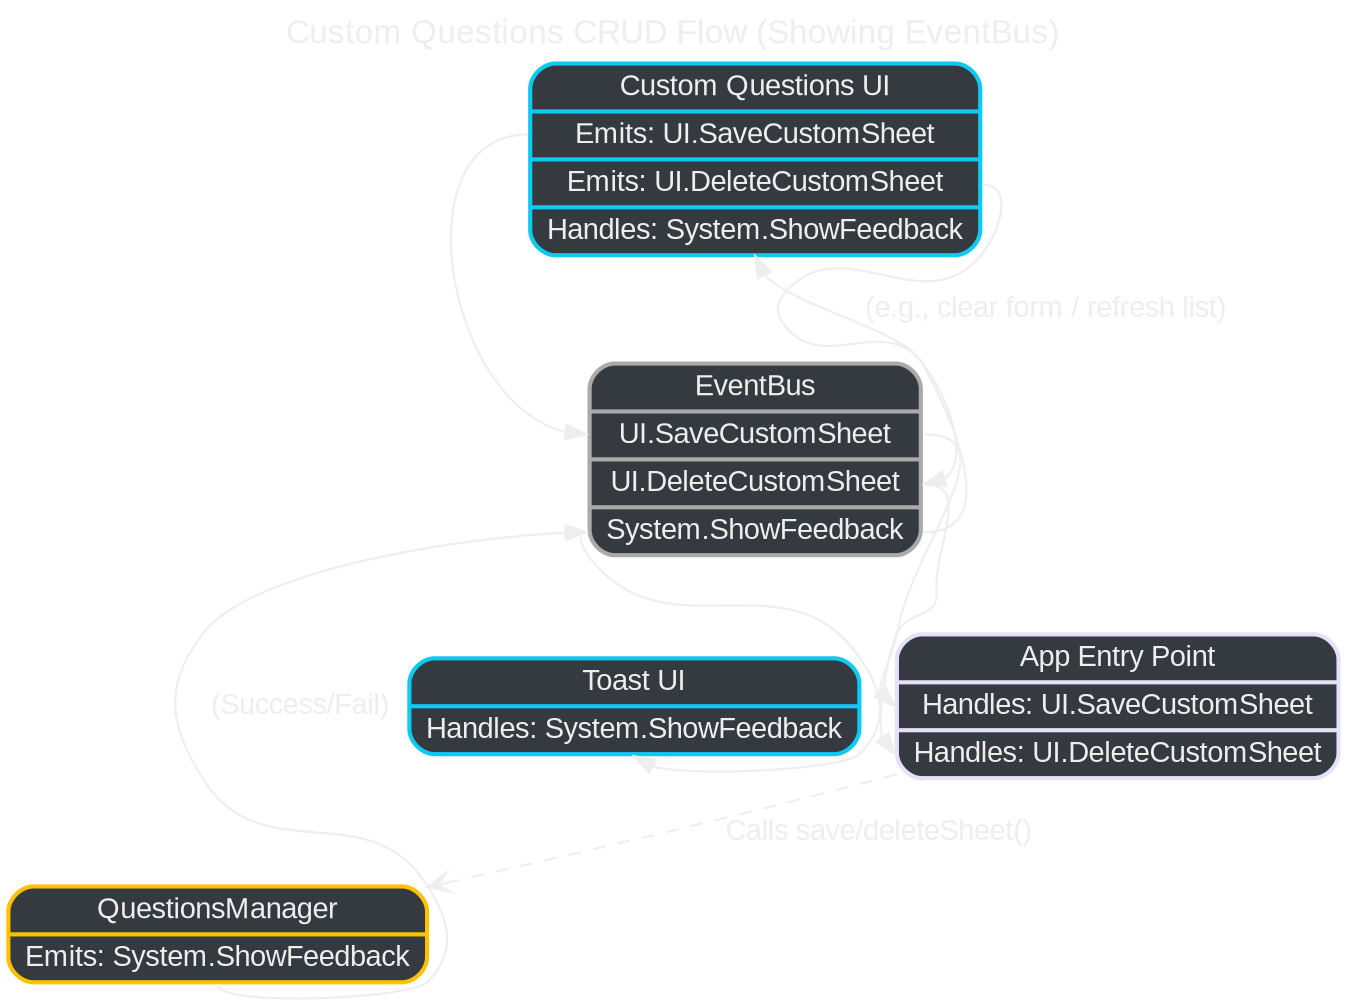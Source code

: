 digraph CustomQCRUD_WithBus {
    rankdir=TD;
    sep="0.6";
    overlap=false;
    bgcolor="transparent";
    fontname="Arial";
    node [shape=box, style="rounded,filled", fontcolor="#eeeeee", color="#eeeeee", fontname="Arial"];
    edge [fontcolor="#eeeeee", color="#eeeeee", fontname="Arial"];
    graph [label="Custom Questions CRUD Flow (Showing EventBus)", labelloc=t, fontsize=16, fontcolor="#eeeeee"];

    // Node Styles (Record for specific event interactions)
    CustomQuestionsComponent [shape="record", style="rounded,filled", fillcolor="#343a40", color="#0dcaf0", penwidth=2,
                              label="{ Custom Questions UI | {<emits_save> Emits: UI.SaveCustomSheet} | {<emits_del> Emits: UI.DeleteCustomSheet} | {<handles_feedback> Handles: System.ShowFeedback} }"]; // Specific emits
    ToastComponent [shape="record", style="rounded,filled", fillcolor="#343a40", color="#0dcaf0", penwidth=2,
                    label="{ Toast UI | {<handles_feedback> Handles: System.ShowFeedback} }"];
    UnicornPoep [shape="record", style="rounded,filled", fillcolor="#343a40", color="#e6e0f8", penwidth=2,
                 label="{ App Entry Point | {<handles_save> Handles: UI.SaveCustomSheet} | {<handles_del> Handles: UI.DeleteCustomSheet} }"]; // Specific handles
    QuestionsManager [shape="record", style="rounded,filled", fillcolor="#343a40", color="#ffc107", penwidth=2,
                      label="{ QuestionsManager | {<emits_feedback> Emits: System.ShowFeedback} }"];

    // EventBus: Shows specific UI actions and System feedback events
    EventBus [shape="record", style="rounded,filled", fillcolor="#343a40", color="#aaaaaa", penwidth=2,
              label="{ EventBus | {<evSaveUI> UI.SaveCustomSheet} | {<evDelUI> UI.DeleteCustomSheet} | {<evFeedback> System.ShowFeedback} }"]; // Specific UI ports

    // 1. User clicks Save/Delete in the UI (Specific Events)
    CustomQuestionsComponent:emits_save -> EventBus:evSaveUI [label=""];
    CustomQuestionsComponent:emits_del -> EventBus:evDelUI [label=""];

    // 2. App Entry Point (or a Coordinator) handles the UI action (Specific Events)
    EventBus:evSaveUI -> UnicornPoep:handles_save [label=""];
    EventBus:evDelUI -> UnicornPoep:handles_del [label=""];

    // 3. Handler calls the QuestionsManager service (Direct Call)
    UnicornPoep -> QuestionsManager [label=" Calls save/deleteSheet()", style=dashed, arrowhead=open];

    // 4. QuestionsManager performs action and emits feedback (Event)
    QuestionsManager:emits_feedback -> EventBus:evFeedback [label=" (Success/Fail)"];

    // 5. UI Components display feedback (Events)
    EventBus:evFeedback -> ToastComponent:handles_feedback [label=""];
    EventBus:evFeedback -> CustomQuestionsComponent:handles_feedback [label=" (e.g., clear form / refresh list)"];
} 